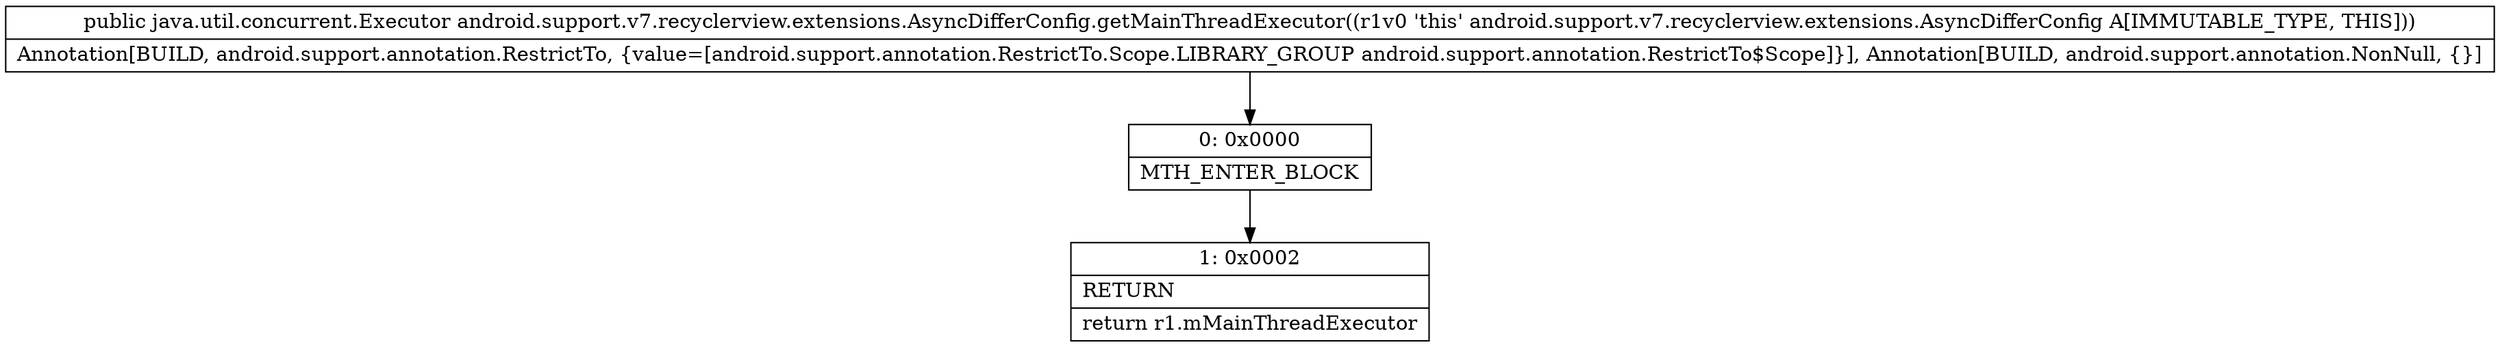 digraph "CFG forandroid.support.v7.recyclerview.extensions.AsyncDifferConfig.getMainThreadExecutor()Ljava\/util\/concurrent\/Executor;" {
Node_0 [shape=record,label="{0\:\ 0x0000|MTH_ENTER_BLOCK\l}"];
Node_1 [shape=record,label="{1\:\ 0x0002|RETURN\l|return r1.mMainThreadExecutor\l}"];
MethodNode[shape=record,label="{public java.util.concurrent.Executor android.support.v7.recyclerview.extensions.AsyncDifferConfig.getMainThreadExecutor((r1v0 'this' android.support.v7.recyclerview.extensions.AsyncDifferConfig A[IMMUTABLE_TYPE, THIS]))  | Annotation[BUILD, android.support.annotation.RestrictTo, \{value=[android.support.annotation.RestrictTo.Scope.LIBRARY_GROUP android.support.annotation.RestrictTo$Scope]\}], Annotation[BUILD, android.support.annotation.NonNull, \{\}]\l}"];
MethodNode -> Node_0;
Node_0 -> Node_1;
}

